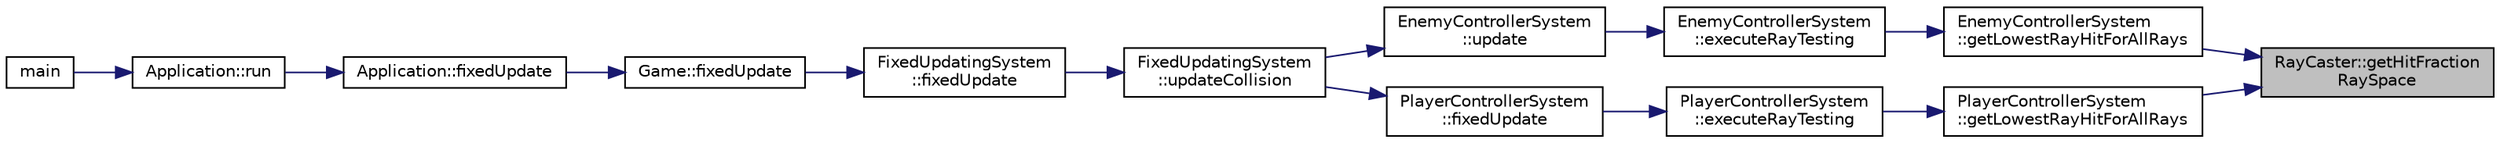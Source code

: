 digraph "RayCaster::getHitFractionRaySpace"
{
 // INTERACTIVE_SVG=YES
 // LATEX_PDF_SIZE
  edge [fontname="Helvetica",fontsize="10",labelfontname="Helvetica",labelfontsize="10"];
  node [fontname="Helvetica",fontsize="10",shape=record];
  rankdir="RL";
  Node1 [label="RayCaster::getHitFraction\lRaySpace",height=0.2,width=0.4,color="black", fillcolor="grey75", style="filled", fontcolor="black",tooltip=" "];
  Node1 -> Node2 [dir="back",color="midnightblue",fontsize="10",style="solid",fontname="Helvetica"];
  Node2 [label="EnemyControllerSystem\l::getLowestRayHitForAllRays",height=0.2,width=0.4,color="black", fillcolor="white", style="filled",URL="$da/d3f/class_enemy_controller_system.html#aea2ed084167d7f1f9ac8926b036217d0",tooltip=" "];
  Node2 -> Node3 [dir="back",color="midnightblue",fontsize="10",style="solid",fontname="Helvetica"];
  Node3 [label="EnemyControllerSystem\l::executeRayTesting",height=0.2,width=0.4,color="black", fillcolor="white", style="filled",URL="$da/d3f/class_enemy_controller_system.html#ae94d4732176c8a2b834f76e7be6fe79d",tooltip=" "];
  Node3 -> Node4 [dir="back",color="midnightblue",fontsize="10",style="solid",fontname="Helvetica"];
  Node4 [label="EnemyControllerSystem\l::update",height=0.2,width=0.4,color="black", fillcolor="white", style="filled",URL="$da/d3f/class_enemy_controller_system.html#a026087734b2ff96302e29522d87111f3",tooltip=" "];
  Node4 -> Node5 [dir="back",color="midnightblue",fontsize="10",style="solid",fontname="Helvetica"];
  Node5 [label="FixedUpdatingSystem\l::updateCollision",height=0.2,width=0.4,color="black", fillcolor="white", style="filled",URL="$d3/de8/class_fixed_updating_system.html#a7086592e0a53a3a3f8c7533f042a4266",tooltip=" "];
  Node5 -> Node6 [dir="back",color="midnightblue",fontsize="10",style="solid",fontname="Helvetica"];
  Node6 [label="FixedUpdatingSystem\l::fixedUpdate",height=0.2,width=0.4,color="black", fillcolor="white", style="filled",URL="$d3/de8/class_fixed_updating_system.html#a3ed508813ba850baed19e86ef0429028",tooltip=" "];
  Node6 -> Node7 [dir="back",color="midnightblue",fontsize="10",style="solid",fontname="Helvetica"];
  Node7 [label="Game::fixedUpdate",height=0.2,width=0.4,color="black", fillcolor="white", style="filled",URL="$dd/d1f/class_game.html#a157e87f9dc147a5842ee6bdc06c95c17",tooltip=" "];
  Node7 -> Node8 [dir="back",color="midnightblue",fontsize="10",style="solid",fontname="Helvetica"];
  Node8 [label="Application::fixedUpdate",height=0.2,width=0.4,color="black", fillcolor="white", style="filled",URL="$de/d6b/class_application.html#a95c827cb5cf08bd0c3cc7b07ed4b4249",tooltip=" "];
  Node8 -> Node9 [dir="back",color="midnightblue",fontsize="10",style="solid",fontname="Helvetica"];
  Node9 [label="Application::run",height=0.2,width=0.4,color="black", fillcolor="white", style="filled",URL="$de/d6b/class_application.html#a68965449404743bf1add056784d6cf81",tooltip=" "];
  Node9 -> Node10 [dir="back",color="midnightblue",fontsize="10",style="solid",fontname="Helvetica"];
  Node10 [label="main",height=0.2,width=0.4,color="black", fillcolor="white", style="filled",URL="$d5/d12/_main_8cpp.html#a0ddf1224851353fc92bfbff6f499fa97",tooltip=" "];
  Node1 -> Node11 [dir="back",color="midnightblue",fontsize="10",style="solid",fontname="Helvetica"];
  Node11 [label="PlayerControllerSystem\l::getLowestRayHitForAllRays",height=0.2,width=0.4,color="black", fillcolor="white", style="filled",URL="$d5/d50/class_player_controller_system.html#a8398781371121f01743869a9ef9dd26e",tooltip=" "];
  Node11 -> Node12 [dir="back",color="midnightblue",fontsize="10",style="solid",fontname="Helvetica"];
  Node12 [label="PlayerControllerSystem\l::executeRayTesting",height=0.2,width=0.4,color="black", fillcolor="white", style="filled",URL="$d5/d50/class_player_controller_system.html#a919d9d772a6059cf4213c42c584ffcf3",tooltip=" "];
  Node12 -> Node13 [dir="back",color="midnightblue",fontsize="10",style="solid",fontname="Helvetica"];
  Node13 [label="PlayerControllerSystem\l::fixedUpdate",height=0.2,width=0.4,color="black", fillcolor="white", style="filled",URL="$d5/d50/class_player_controller_system.html#a9d234f18033f0a3fca95bbcd49c28deb",tooltip=" "];
  Node13 -> Node5 [dir="back",color="midnightblue",fontsize="10",style="solid",fontname="Helvetica"];
}
